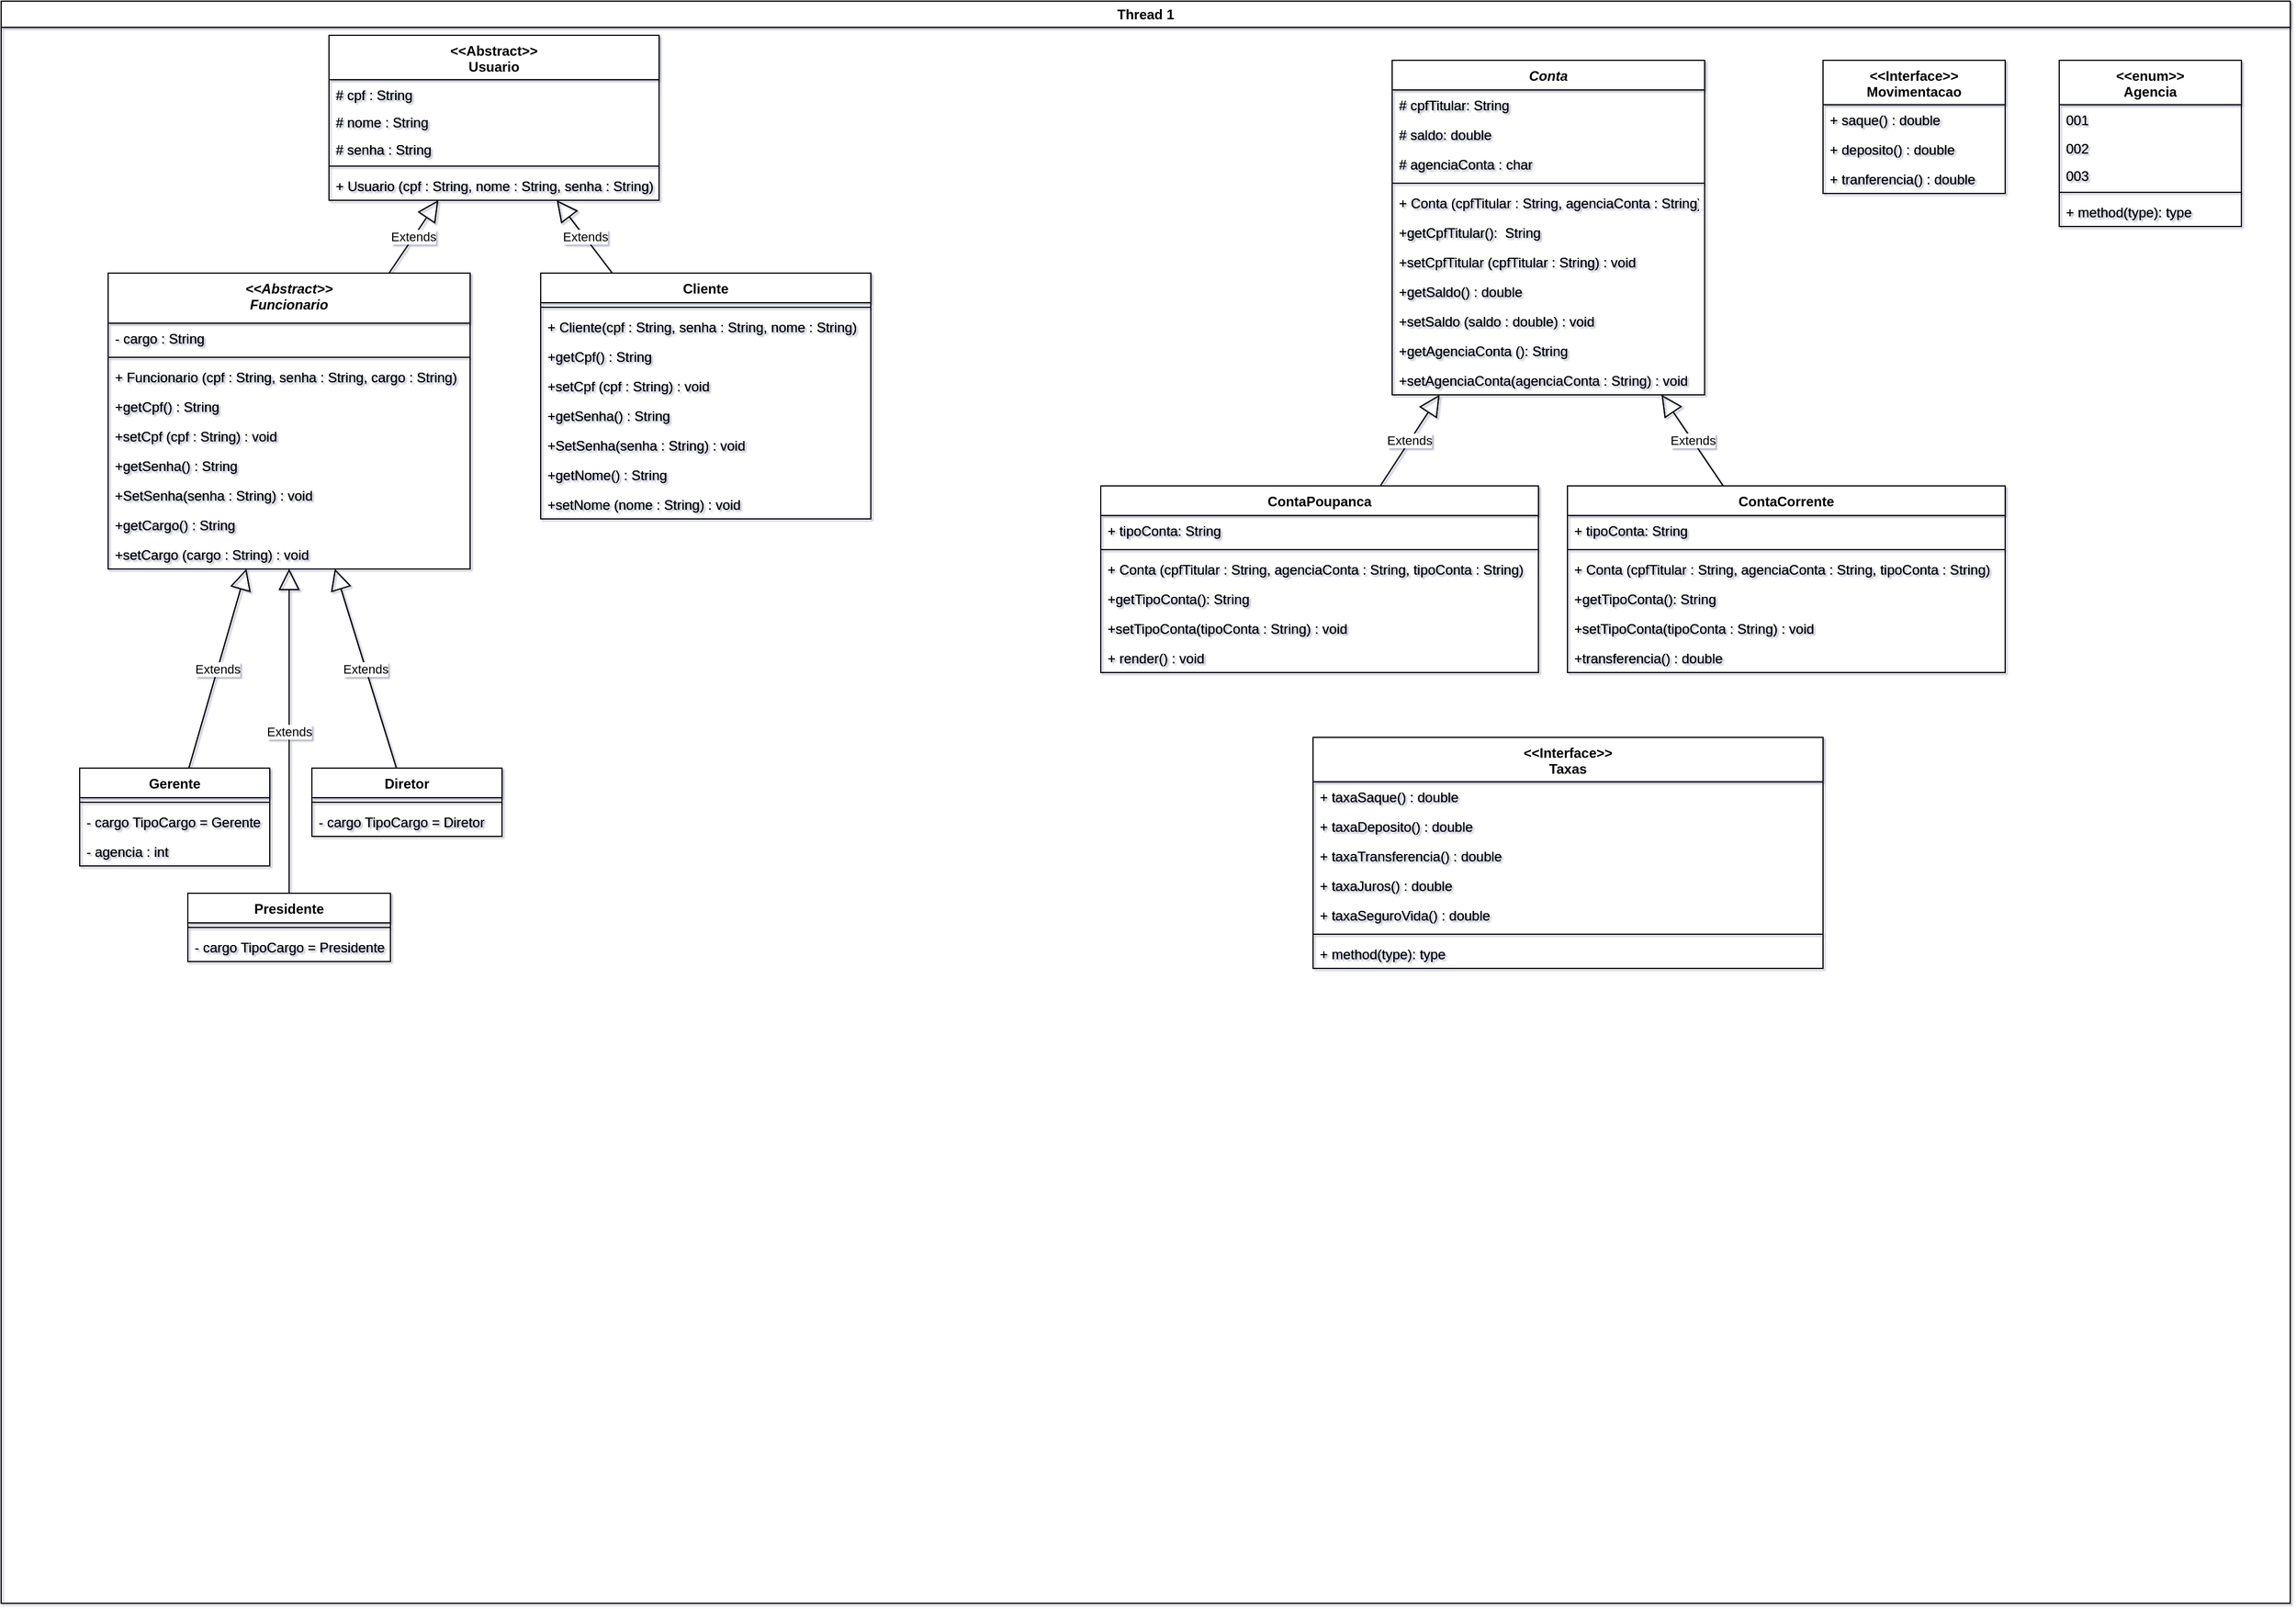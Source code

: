 <mxfile version="17.4.6" type="device"><diagram name="Page-1" id="e7e014a7-5840-1c2e-5031-d8a46d1fe8dd"><mxGraphModel dx="4279" dy="2002" grid="0" gridSize="10" guides="1" tooltips="1" connect="1" arrows="1" fold="1" page="1" pageScale="1" pageWidth="1169" pageHeight="826" background="none" math="0" shadow="1"><root><mxCell id="0"/><mxCell id="1" parent="0"/><mxCell id="2" value="Thread 1" style="swimlane;whiteSpace=wrap" parent="1" vertex="1"><mxGeometry x="-3203" y="-1528" width="2011" height="1408" as="geometry"/></mxCell><mxCell id="rDPacTQz5QNzboAVY4SP-41" value="Cliente" style="swimlane;fontStyle=1;align=center;verticalAlign=top;childLayout=stackLayout;horizontal=1;startSize=26;horizontalStack=0;resizeParent=1;resizeParentMax=0;resizeLast=0;collapsible=1;marginBottom=0;" parent="2" vertex="1"><mxGeometry x="474" y="239" width="290" height="216" as="geometry"/></mxCell><mxCell id="rDPacTQz5QNzboAVY4SP-43" value="" style="line;strokeWidth=1;fillColor=none;align=left;verticalAlign=middle;spacingTop=-1;spacingLeft=3;spacingRight=3;rotatable=0;labelPosition=right;points=[];portConstraint=eastwest;" parent="rDPacTQz5QNzboAVY4SP-41" vertex="1"><mxGeometry y="26" width="290" height="8" as="geometry"/></mxCell><mxCell id="rDPacTQz5QNzboAVY4SP-44" value="+ Cliente(cpf : String, senha : String, nome : String)" style="text;strokeColor=none;fillColor=none;align=left;verticalAlign=top;spacingLeft=4;spacingRight=4;overflow=hidden;rotatable=0;points=[[0,0.5],[1,0.5]];portConstraint=eastwest;" parent="rDPacTQz5QNzboAVY4SP-41" vertex="1"><mxGeometry y="34" width="290" height="26" as="geometry"/></mxCell><mxCell id="rDPacTQz5QNzboAVY4SP-48" value="+getCpf() : String" style="text;strokeColor=none;fillColor=none;align=left;verticalAlign=top;spacingLeft=4;spacingRight=4;overflow=hidden;rotatable=0;points=[[0,0.5],[1,0.5]];portConstraint=eastwest;" parent="rDPacTQz5QNzboAVY4SP-41" vertex="1"><mxGeometry y="60" width="290" height="26" as="geometry"/></mxCell><mxCell id="rDPacTQz5QNzboAVY4SP-47" value="+setCpf (cpf : String) : void" style="text;strokeColor=none;fillColor=none;align=left;verticalAlign=top;spacingLeft=4;spacingRight=4;overflow=hidden;rotatable=0;points=[[0,0.5],[1,0.5]];portConstraint=eastwest;" parent="rDPacTQz5QNzboAVY4SP-41" vertex="1"><mxGeometry y="86" width="290" height="26" as="geometry"/></mxCell><mxCell id="rDPacTQz5QNzboAVY4SP-59" value="+getSenha() : String" style="text;strokeColor=none;fillColor=none;align=left;verticalAlign=top;spacingLeft=4;spacingRight=4;overflow=hidden;rotatable=0;points=[[0,0.5],[1,0.5]];portConstraint=eastwest;" parent="rDPacTQz5QNzboAVY4SP-41" vertex="1"><mxGeometry y="112" width="290" height="26" as="geometry"/></mxCell><mxCell id="rDPacTQz5QNzboAVY4SP-105" value="+SetSenha(senha : String) : void" style="text;strokeColor=none;fillColor=none;align=left;verticalAlign=top;spacingLeft=4;spacingRight=4;overflow=hidden;rotatable=0;points=[[0,0.5],[1,0.5]];portConstraint=eastwest;" parent="rDPacTQz5QNzboAVY4SP-41" vertex="1"><mxGeometry y="138" width="290" height="26" as="geometry"/></mxCell><mxCell id="rDPacTQz5QNzboAVY4SP-49" value="+getNome() : String" style="text;strokeColor=none;fillColor=none;align=left;verticalAlign=top;spacingLeft=4;spacingRight=4;overflow=hidden;rotatable=0;points=[[0,0.5],[1,0.5]];portConstraint=eastwest;" parent="rDPacTQz5QNzboAVY4SP-41" vertex="1"><mxGeometry y="164" width="290" height="26" as="geometry"/></mxCell><mxCell id="rDPacTQz5QNzboAVY4SP-61" value="+setNome (nome : String) : void" style="text;strokeColor=none;fillColor=none;align=left;verticalAlign=top;spacingLeft=4;spacingRight=4;overflow=hidden;rotatable=0;points=[[0,0.5],[1,0.5]];portConstraint=eastwest;" parent="rDPacTQz5QNzboAVY4SP-41" vertex="1"><mxGeometry y="190" width="290" height="26" as="geometry"/></mxCell><mxCell id="rDPacTQz5QNzboAVY4SP-90" value="&lt;&lt;Abstract&gt;&gt;&#10;Funcionario" style="swimlane;fontStyle=3;align=center;verticalAlign=top;childLayout=stackLayout;horizontal=1;startSize=44;horizontalStack=0;resizeParent=1;resizeParentMax=0;resizeLast=0;collapsible=1;marginBottom=0;" parent="2" vertex="1"><mxGeometry x="94" y="239" width="318" height="260" as="geometry"/></mxCell><mxCell id="rDPacTQz5QNzboAVY4SP-98" value="- cargo : String" style="text;strokeColor=none;fillColor=none;align=left;verticalAlign=top;spacingLeft=4;spacingRight=4;overflow=hidden;rotatable=0;points=[[0,0.5],[1,0.5]];portConstraint=eastwest;" parent="rDPacTQz5QNzboAVY4SP-90" vertex="1"><mxGeometry y="44" width="318" height="26" as="geometry"/></mxCell><mxCell id="rDPacTQz5QNzboAVY4SP-92" value="" style="line;strokeWidth=1;fillColor=none;align=left;verticalAlign=middle;spacingTop=-1;spacingLeft=3;spacingRight=3;rotatable=0;labelPosition=right;points=[];portConstraint=eastwest;" parent="rDPacTQz5QNzboAVY4SP-90" vertex="1"><mxGeometry y="70" width="318" height="8" as="geometry"/></mxCell><mxCell id="rDPacTQz5QNzboAVY4SP-93" value="+ Funcionario (cpf : String, senha : String, cargo : String)" style="text;strokeColor=none;fillColor=none;align=left;verticalAlign=top;spacingLeft=4;spacingRight=4;overflow=hidden;rotatable=0;points=[[0,0.5],[1,0.5]];portConstraint=eastwest;" parent="rDPacTQz5QNzboAVY4SP-90" vertex="1"><mxGeometry y="78" width="318" height="26" as="geometry"/></mxCell><mxCell id="rDPacTQz5QNzboAVY4SP-101" value="+getCpf() : String" style="text;strokeColor=none;fillColor=none;align=left;verticalAlign=top;spacingLeft=4;spacingRight=4;overflow=hidden;rotatable=0;points=[[0,0.5],[1,0.5]];portConstraint=eastwest;" parent="rDPacTQz5QNzboAVY4SP-90" vertex="1"><mxGeometry y="104" width="318" height="26" as="geometry"/></mxCell><mxCell id="rDPacTQz5QNzboAVY4SP-104" value="+setCpf (cpf : String) : void" style="text;strokeColor=none;fillColor=none;align=left;verticalAlign=top;spacingLeft=4;spacingRight=4;overflow=hidden;rotatable=0;points=[[0,0.5],[1,0.5]];portConstraint=eastwest;" parent="rDPacTQz5QNzboAVY4SP-90" vertex="1"><mxGeometry y="130" width="318" height="26" as="geometry"/></mxCell><mxCell id="rDPacTQz5QNzboAVY4SP-103" value="+getSenha() : String" style="text;strokeColor=none;fillColor=none;align=left;verticalAlign=top;spacingLeft=4;spacingRight=4;overflow=hidden;rotatable=0;points=[[0,0.5],[1,0.5]];portConstraint=eastwest;" parent="rDPacTQz5QNzboAVY4SP-90" vertex="1"><mxGeometry y="156" width="318" height="26" as="geometry"/></mxCell><mxCell id="rDPacTQz5QNzboAVY4SP-99" value="+SetSenha(senha : String) : void" style="text;strokeColor=none;fillColor=none;align=left;verticalAlign=top;spacingLeft=4;spacingRight=4;overflow=hidden;rotatable=0;points=[[0,0.5],[1,0.5]];portConstraint=eastwest;" parent="rDPacTQz5QNzboAVY4SP-90" vertex="1"><mxGeometry y="182" width="318" height="26" as="geometry"/></mxCell><mxCell id="rDPacTQz5QNzboAVY4SP-102" value="+getCargo() : String" style="text;strokeColor=none;fillColor=none;align=left;verticalAlign=top;spacingLeft=4;spacingRight=4;overflow=hidden;rotatable=0;points=[[0,0.5],[1,0.5]];portConstraint=eastwest;" parent="rDPacTQz5QNzboAVY4SP-90" vertex="1"><mxGeometry y="208" width="318" height="26" as="geometry"/></mxCell><mxCell id="rDPacTQz5QNzboAVY4SP-100" value="+setCargo (cargo : String) : void" style="text;strokeColor=none;fillColor=none;align=left;verticalAlign=top;spacingLeft=4;spacingRight=4;overflow=hidden;rotatable=0;points=[[0,0.5],[1,0.5]];portConstraint=eastwest;" parent="rDPacTQz5QNzboAVY4SP-90" vertex="1"><mxGeometry y="234" width="318" height="26" as="geometry"/></mxCell><mxCell id="SGen21gXIewaCF1CxWUk-7" value="&lt;&lt;Abstract&gt;&gt;&#10;Usuario" style="swimlane;fontStyle=1;align=center;verticalAlign=top;childLayout=stackLayout;horizontal=1;startSize=39;horizontalStack=0;resizeParent=1;resizeParentMax=0;resizeLast=0;collapsible=1;marginBottom=0;" parent="2" vertex="1"><mxGeometry x="288" y="30" width="290" height="145" as="geometry"/></mxCell><mxCell id="SGen21gXIewaCF1CxWUk-11" value="# cpf : String" style="text;strokeColor=none;fillColor=none;align=left;verticalAlign=top;spacingLeft=4;spacingRight=4;overflow=hidden;rotatable=0;points=[[0,0.5],[1,0.5]];portConstraint=eastwest;" parent="SGen21gXIewaCF1CxWUk-7" vertex="1"><mxGeometry y="39" width="290" height="24" as="geometry"/></mxCell><mxCell id="SGen21gXIewaCF1CxWUk-13" value="# nome : String" style="text;strokeColor=none;fillColor=none;align=left;verticalAlign=top;spacingLeft=4;spacingRight=4;overflow=hidden;rotatable=0;points=[[0,0.5],[1,0.5]];portConstraint=eastwest;" parent="SGen21gXIewaCF1CxWUk-7" vertex="1"><mxGeometry y="63" width="290" height="24" as="geometry"/></mxCell><mxCell id="SGen21gXIewaCF1CxWUk-12" value="# senha : String" style="text;align=left;verticalAlign=top;spacingLeft=4;spacingRight=4;overflow=hidden;rotatable=0;points=[[0,0.5],[1,0.5]];portConstraint=eastwest;" parent="SGen21gXIewaCF1CxWUk-7" vertex="1"><mxGeometry y="87" width="290" height="24" as="geometry"/></mxCell><mxCell id="SGen21gXIewaCF1CxWUk-9" value="" style="line;strokeWidth=1;fillColor=none;align=left;verticalAlign=middle;spacingTop=-1;spacingLeft=3;spacingRight=3;rotatable=0;labelPosition=right;points=[];portConstraint=eastwest;" parent="SGen21gXIewaCF1CxWUk-7" vertex="1"><mxGeometry y="111" width="290" height="8" as="geometry"/></mxCell><mxCell id="SGen21gXIewaCF1CxWUk-10" value="+ Usuario (cpf : String, nome : String, senha : String) " style="text;strokeColor=none;fillColor=none;align=left;verticalAlign=top;spacingLeft=4;spacingRight=4;overflow=hidden;rotatable=0;points=[[0,0.5],[1,0.5]];portConstraint=eastwest;" parent="SGen21gXIewaCF1CxWUk-7" vertex="1"><mxGeometry y="119" width="290" height="26" as="geometry"/></mxCell><mxCell id="rDPacTQz5QNzboAVY4SP-62" value="Conta" style="swimlane;fontStyle=3;align=center;verticalAlign=top;childLayout=stackLayout;horizontal=1;startSize=26;horizontalStack=0;resizeParent=1;resizeParentMax=0;resizeLast=0;collapsible=1;marginBottom=0;" parent="2" vertex="1"><mxGeometry x="1222" y="52" width="274.5" height="294" as="geometry"/></mxCell><mxCell id="rDPacTQz5QNzboAVY4SP-63" value="# cpfTitular: String" style="text;strokeColor=none;fillColor=none;align=left;verticalAlign=top;spacingLeft=4;spacingRight=4;overflow=hidden;rotatable=0;points=[[0,0.5],[1,0.5]];portConstraint=eastwest;" parent="rDPacTQz5QNzboAVY4SP-62" vertex="1"><mxGeometry y="26" width="274.5" height="26" as="geometry"/></mxCell><mxCell id="rDPacTQz5QNzboAVY4SP-66" value="# saldo: double" style="text;strokeColor=none;fillColor=none;align=left;verticalAlign=top;spacingLeft=4;spacingRight=4;overflow=hidden;rotatable=0;points=[[0,0.5],[1,0.5]];portConstraint=eastwest;" parent="rDPacTQz5QNzboAVY4SP-62" vertex="1"><mxGeometry y="52" width="274.5" height="26" as="geometry"/></mxCell><mxCell id="rDPacTQz5QNzboAVY4SP-67" value="# agenciaConta : char" style="text;strokeColor=none;fillColor=none;align=left;verticalAlign=top;spacingLeft=4;spacingRight=4;overflow=hidden;rotatable=0;points=[[0,0.5],[1,0.5]];portConstraint=eastwest;" parent="rDPacTQz5QNzboAVY4SP-62" vertex="1"><mxGeometry y="78" width="274.5" height="26" as="geometry"/></mxCell><mxCell id="rDPacTQz5QNzboAVY4SP-64" value="" style="line;strokeWidth=1;fillColor=none;align=left;verticalAlign=middle;spacingTop=-1;spacingLeft=3;spacingRight=3;rotatable=0;labelPosition=right;points=[];portConstraint=eastwest;" parent="rDPacTQz5QNzboAVY4SP-62" vertex="1"><mxGeometry y="104" width="274.5" height="8" as="geometry"/></mxCell><mxCell id="rDPacTQz5QNzboAVY4SP-65" value="+ Conta (cpfTitular : String, agenciaConta : String)" style="text;strokeColor=none;fillColor=none;align=left;verticalAlign=top;spacingLeft=4;spacingRight=4;overflow=hidden;rotatable=0;points=[[0,0.5],[1,0.5]];portConstraint=eastwest;" parent="rDPacTQz5QNzboAVY4SP-62" vertex="1"><mxGeometry y="112" width="274.5" height="26" as="geometry"/></mxCell><mxCell id="rDPacTQz5QNzboAVY4SP-69" value="+getCpfTitular():  String" style="text;strokeColor=none;fillColor=none;align=left;verticalAlign=top;spacingLeft=4;spacingRight=4;overflow=hidden;rotatable=0;points=[[0,0.5],[1,0.5]];portConstraint=eastwest;" parent="rDPacTQz5QNzboAVY4SP-62" vertex="1"><mxGeometry y="138" width="274.5" height="26" as="geometry"/></mxCell><mxCell id="rDPacTQz5QNzboAVY4SP-73" value="+setCpfTitular (cpfTitular : String) : void" style="text;strokeColor=none;fillColor=none;align=left;verticalAlign=top;spacingLeft=4;spacingRight=4;overflow=hidden;rotatable=0;points=[[0,0.5],[1,0.5]];portConstraint=eastwest;" parent="rDPacTQz5QNzboAVY4SP-62" vertex="1"><mxGeometry y="164" width="274.5" height="26" as="geometry"/></mxCell><mxCell id="rDPacTQz5QNzboAVY4SP-74" value="+getSaldo() : double" style="text;strokeColor=none;fillColor=none;align=left;verticalAlign=top;spacingLeft=4;spacingRight=4;overflow=hidden;rotatable=0;points=[[0,0.5],[1,0.5]];portConstraint=eastwest;" parent="rDPacTQz5QNzboAVY4SP-62" vertex="1"><mxGeometry y="190" width="274.5" height="26" as="geometry"/></mxCell><mxCell id="rDPacTQz5QNzboAVY4SP-72" value="+setSaldo (saldo : double) : void" style="text;strokeColor=none;fillColor=none;align=left;verticalAlign=top;spacingLeft=4;spacingRight=4;overflow=hidden;rotatable=0;points=[[0,0.5],[1,0.5]];portConstraint=eastwest;" parent="rDPacTQz5QNzboAVY4SP-62" vertex="1"><mxGeometry y="216" width="274.5" height="26" as="geometry"/></mxCell><mxCell id="rDPacTQz5QNzboAVY4SP-70" value="+getAgenciaConta (): String" style="text;strokeColor=none;fillColor=none;align=left;verticalAlign=top;spacingLeft=4;spacingRight=4;overflow=hidden;rotatable=0;points=[[0,0.5],[1,0.5]];portConstraint=eastwest;" parent="rDPacTQz5QNzboAVY4SP-62" vertex="1"><mxGeometry y="242" width="274.5" height="26" as="geometry"/></mxCell><mxCell id="rDPacTQz5QNzboAVY4SP-71" value="+setAgenciaConta(agenciaConta : String) : void" style="text;strokeColor=none;fillColor=none;align=left;verticalAlign=top;spacingLeft=4;spacingRight=4;overflow=hidden;rotatable=0;points=[[0,0.5],[1,0.5]];portConstraint=eastwest;" parent="rDPacTQz5QNzboAVY4SP-62" vertex="1"><mxGeometry y="268" width="274.5" height="26" as="geometry"/></mxCell><mxCell id="rDPacTQz5QNzboAVY4SP-75" value="ContaCorrente" style="swimlane;fontStyle=1;align=center;verticalAlign=top;childLayout=stackLayout;horizontal=1;startSize=26;horizontalStack=0;resizeParent=1;resizeParentMax=0;resizeLast=0;collapsible=1;marginBottom=0;" parent="2" vertex="1"><mxGeometry x="1376" y="426" width="384.5" height="164" as="geometry"/></mxCell><mxCell id="rDPacTQz5QNzboAVY4SP-76" value="+ tipoConta: String" style="text;strokeColor=none;fillColor=none;align=left;verticalAlign=top;spacingLeft=4;spacingRight=4;overflow=hidden;rotatable=0;points=[[0,0.5],[1,0.5]];portConstraint=eastwest;" parent="rDPacTQz5QNzboAVY4SP-75" vertex="1"><mxGeometry y="26" width="384.5" height="26" as="geometry"/></mxCell><mxCell id="rDPacTQz5QNzboAVY4SP-77" value="" style="line;strokeWidth=1;fillColor=none;align=left;verticalAlign=middle;spacingTop=-1;spacingLeft=3;spacingRight=3;rotatable=0;labelPosition=right;points=[];portConstraint=eastwest;" parent="rDPacTQz5QNzboAVY4SP-75" vertex="1"><mxGeometry y="52" width="384.5" height="8" as="geometry"/></mxCell><mxCell id="rDPacTQz5QNzboAVY4SP-78" value="+ Conta (cpfTitular : String, agenciaConta : String, tipoConta : String)" style="text;strokeColor=none;fillColor=none;align=left;verticalAlign=top;spacingLeft=4;spacingRight=4;overflow=hidden;rotatable=0;points=[[0,0.5],[1,0.5]];portConstraint=eastwest;" parent="rDPacTQz5QNzboAVY4SP-75" vertex="1"><mxGeometry y="60" width="384.5" height="26" as="geometry"/></mxCell><mxCell id="rDPacTQz5QNzboAVY4SP-80" value="+getTipoConta(): String" style="text;strokeColor=none;fillColor=none;align=left;verticalAlign=top;spacingLeft=4;spacingRight=4;overflow=hidden;rotatable=0;points=[[0,0.5],[1,0.5]];portConstraint=eastwest;" parent="rDPacTQz5QNzboAVY4SP-75" vertex="1"><mxGeometry y="86" width="384.5" height="26" as="geometry"/></mxCell><mxCell id="rDPacTQz5QNzboAVY4SP-79" value="+setTipoConta(tipoConta : String) : void" style="text;strokeColor=none;fillColor=none;align=left;verticalAlign=top;spacingLeft=4;spacingRight=4;overflow=hidden;rotatable=0;points=[[0,0.5],[1,0.5]];portConstraint=eastwest;" parent="rDPacTQz5QNzboAVY4SP-75" vertex="1"><mxGeometry y="112" width="384.5" height="26" as="geometry"/></mxCell><mxCell id="SGen21gXIewaCF1CxWUk-6" value="+transferencia() : double" style="text;strokeColor=none;fillColor=none;align=left;verticalAlign=top;spacingLeft=4;spacingRight=4;overflow=hidden;rotatable=0;points=[[0,0.5],[1,0.5]];portConstraint=eastwest;" parent="rDPacTQz5QNzboAVY4SP-75" vertex="1"><mxGeometry y="138" width="384.5" height="26" as="geometry"/></mxCell><mxCell id="rDPacTQz5QNzboAVY4SP-82" value="ContaPoupanca" style="swimlane;fontStyle=1;align=center;verticalAlign=top;childLayout=stackLayout;horizontal=1;startSize=26;horizontalStack=0;resizeParent=1;resizeParentMax=0;resizeLast=0;collapsible=1;marginBottom=0;" parent="2" vertex="1"><mxGeometry x="966" y="426" width="384.5" height="164" as="geometry"/></mxCell><mxCell id="rDPacTQz5QNzboAVY4SP-83" value="+ tipoConta: String" style="text;strokeColor=none;fillColor=none;align=left;verticalAlign=top;spacingLeft=4;spacingRight=4;overflow=hidden;rotatable=0;points=[[0,0.5],[1,0.5]];portConstraint=eastwest;" parent="rDPacTQz5QNzboAVY4SP-82" vertex="1"><mxGeometry y="26" width="384.5" height="26" as="geometry"/></mxCell><mxCell id="rDPacTQz5QNzboAVY4SP-84" value="" style="line;strokeWidth=1;fillColor=none;align=left;verticalAlign=middle;spacingTop=-1;spacingLeft=3;spacingRight=3;rotatable=0;labelPosition=right;points=[];portConstraint=eastwest;" parent="rDPacTQz5QNzboAVY4SP-82" vertex="1"><mxGeometry y="52" width="384.5" height="8" as="geometry"/></mxCell><mxCell id="rDPacTQz5QNzboAVY4SP-85" value="+ Conta (cpfTitular : String, agenciaConta : String, tipoConta : String)" style="text;strokeColor=none;fillColor=none;align=left;verticalAlign=top;spacingLeft=4;spacingRight=4;overflow=hidden;rotatable=0;points=[[0,0.5],[1,0.5]];portConstraint=eastwest;" parent="rDPacTQz5QNzboAVY4SP-82" vertex="1"><mxGeometry y="60" width="384.5" height="26" as="geometry"/></mxCell><mxCell id="rDPacTQz5QNzboAVY4SP-86" value="+getTipoConta(): String" style="text;strokeColor=none;fillColor=none;align=left;verticalAlign=top;spacingLeft=4;spacingRight=4;overflow=hidden;rotatable=0;points=[[0,0.5],[1,0.5]];portConstraint=eastwest;" parent="rDPacTQz5QNzboAVY4SP-82" vertex="1"><mxGeometry y="86" width="384.5" height="26" as="geometry"/></mxCell><mxCell id="SGen21gXIewaCF1CxWUk-5" value="+setTipoConta(tipoConta : String) : void" style="text;strokeColor=none;fillColor=none;align=left;verticalAlign=top;spacingLeft=4;spacingRight=4;overflow=hidden;rotatable=0;points=[[0,0.5],[1,0.5]];portConstraint=eastwest;" parent="rDPacTQz5QNzboAVY4SP-82" vertex="1"><mxGeometry y="112" width="384.5" height="26" as="geometry"/></mxCell><mxCell id="rDPacTQz5QNzboAVY4SP-87" value="+ render() : void" style="text;strokeColor=none;fillColor=none;align=left;verticalAlign=top;spacingLeft=4;spacingRight=4;overflow=hidden;rotatable=0;points=[[0,0.5],[1,0.5]];portConstraint=eastwest;" parent="rDPacTQz5QNzboAVY4SP-82" vertex="1"><mxGeometry y="138" width="384.5" height="26" as="geometry"/></mxCell><mxCell id="SGen21gXIewaCF1CxWUk-30" value="&lt;&lt;Interface&gt;&gt;&#10;Movimentacao" style="swimlane;fontStyle=1;align=center;verticalAlign=top;childLayout=stackLayout;horizontal=1;startSize=39;horizontalStack=0;resizeParent=1;resizeParentMax=0;resizeLast=0;collapsible=1;marginBottom=0;" parent="2" vertex="1"><mxGeometry x="1600.5" y="52" width="160" height="117" as="geometry"/></mxCell><mxCell id="SGen21gXIewaCF1CxWUk-31" value="+ saque() : double" style="text;strokeColor=none;fillColor=none;align=left;verticalAlign=top;spacingLeft=4;spacingRight=4;overflow=hidden;rotatable=0;points=[[0,0.5],[1,0.5]];portConstraint=eastwest;" parent="SGen21gXIewaCF1CxWUk-30" vertex="1"><mxGeometry y="39" width="160" height="26" as="geometry"/></mxCell><mxCell id="SGen21gXIewaCF1CxWUk-34" value="+ deposito() : double" style="text;strokeColor=none;fillColor=none;align=left;verticalAlign=top;spacingLeft=4;spacingRight=4;overflow=hidden;rotatable=0;points=[[0,0.5],[1,0.5]];portConstraint=eastwest;" parent="SGen21gXIewaCF1CxWUk-30" vertex="1"><mxGeometry y="65" width="160" height="26" as="geometry"/></mxCell><mxCell id="SGen21gXIewaCF1CxWUk-35" value="+ tranferencia() : double" style="text;strokeColor=none;fillColor=none;align=left;verticalAlign=top;spacingLeft=4;spacingRight=4;overflow=hidden;rotatable=0;points=[[0,0.5],[1,0.5]];portConstraint=eastwest;" parent="SGen21gXIewaCF1CxWUk-30" vertex="1"><mxGeometry y="91" width="160" height="26" as="geometry"/></mxCell><mxCell id="SGen21gXIewaCF1CxWUk-36" value="&lt;&lt;Interface&gt;&gt;&#10;Taxas&#10;" style="swimlane;fontStyle=1;align=center;verticalAlign=top;childLayout=stackLayout;horizontal=1;startSize=39;horizontalStack=0;resizeParent=1;resizeParentMax=0;resizeLast=0;collapsible=1;marginBottom=0;" parent="2" vertex="1"><mxGeometry x="1152.5" y="647" width="448" height="203" as="geometry"/></mxCell><mxCell id="SGen21gXIewaCF1CxWUk-37" value="+ taxaSaque() : double" style="text;strokeColor=none;fillColor=none;align=left;verticalAlign=top;spacingLeft=4;spacingRight=4;overflow=hidden;rotatable=0;points=[[0,0.5],[1,0.5]];portConstraint=eastwest;" parent="SGen21gXIewaCF1CxWUk-36" vertex="1"><mxGeometry y="39" width="448" height="26" as="geometry"/></mxCell><mxCell id="SGen21gXIewaCF1CxWUk-40" value="+ taxaDeposito() : double" style="text;strokeColor=none;fillColor=none;align=left;verticalAlign=top;spacingLeft=4;spacingRight=4;overflow=hidden;rotatable=0;points=[[0,0.5],[1,0.5]];portConstraint=eastwest;" parent="SGen21gXIewaCF1CxWUk-36" vertex="1"><mxGeometry y="65" width="448" height="26" as="geometry"/></mxCell><mxCell id="SGen21gXIewaCF1CxWUk-42" value="+ taxaTransferencia() : double" style="text;strokeColor=none;fillColor=none;align=left;verticalAlign=top;spacingLeft=4;spacingRight=4;overflow=hidden;rotatable=0;points=[[0,0.5],[1,0.5]];portConstraint=eastwest;" parent="SGen21gXIewaCF1CxWUk-36" vertex="1"><mxGeometry y="91" width="448" height="26" as="geometry"/></mxCell><mxCell id="SGen21gXIewaCF1CxWUk-41" value="+ taxaJuros() : double" style="text;strokeColor=none;fillColor=none;align=left;verticalAlign=top;spacingLeft=4;spacingRight=4;overflow=hidden;rotatable=0;points=[[0,0.5],[1,0.5]];portConstraint=eastwest;" parent="SGen21gXIewaCF1CxWUk-36" vertex="1"><mxGeometry y="117" width="448" height="26" as="geometry"/></mxCell><mxCell id="SGen21gXIewaCF1CxWUk-43" value="+ taxaSeguroVida() : double" style="text;strokeColor=none;fillColor=none;align=left;verticalAlign=top;spacingLeft=4;spacingRight=4;overflow=hidden;rotatable=0;points=[[0,0.5],[1,0.5]];portConstraint=eastwest;" parent="SGen21gXIewaCF1CxWUk-36" vertex="1"><mxGeometry y="143" width="448" height="26" as="geometry"/></mxCell><mxCell id="SGen21gXIewaCF1CxWUk-38" value="" style="line;strokeWidth=1;fillColor=none;align=left;verticalAlign=middle;spacingTop=-1;spacingLeft=3;spacingRight=3;rotatable=0;labelPosition=right;points=[];portConstraint=eastwest;" parent="SGen21gXIewaCF1CxWUk-36" vertex="1"><mxGeometry y="169" width="448" height="8" as="geometry"/></mxCell><mxCell id="SGen21gXIewaCF1CxWUk-39" value="+ method(type): type" style="text;strokeColor=none;fillColor=none;align=left;verticalAlign=top;spacingLeft=4;spacingRight=4;overflow=hidden;rotatable=0;points=[[0,0.5],[1,0.5]];portConstraint=eastwest;" parent="SGen21gXIewaCF1CxWUk-36" vertex="1"><mxGeometry y="177" width="448" height="26" as="geometry"/></mxCell><mxCell id="rDPacTQz5QNzboAVY4SP-106" value="Gerente" style="swimlane;fontStyle=1;align=center;verticalAlign=top;childLayout=stackLayout;horizontal=1;startSize=26;horizontalStack=0;resizeParent=1;resizeParentMax=0;resizeLast=0;collapsible=1;marginBottom=0;" parent="2" vertex="1"><mxGeometry x="69" y="674" width="167" height="86" as="geometry"/></mxCell><mxCell id="rDPacTQz5QNzboAVY4SP-108" value="" style="line;strokeWidth=1;fillColor=none;align=left;verticalAlign=middle;spacingTop=-1;spacingLeft=3;spacingRight=3;rotatable=0;labelPosition=right;points=[];portConstraint=eastwest;" parent="rDPacTQz5QNzboAVY4SP-106" vertex="1"><mxGeometry y="26" width="167" height="8" as="geometry"/></mxCell><mxCell id="rDPacTQz5QNzboAVY4SP-109" value="- cargo TipoCargo = Gerente" style="text;strokeColor=none;fillColor=none;align=left;verticalAlign=top;spacingLeft=4;spacingRight=4;overflow=hidden;rotatable=0;points=[[0,0.5],[1,0.5]];portConstraint=eastwest;" parent="rDPacTQz5QNzboAVY4SP-106" vertex="1"><mxGeometry y="34" width="167" height="26" as="geometry"/></mxCell><mxCell id="SGen21gXIewaCF1CxWUk-18" value="- agencia : int" style="text;strokeColor=none;fillColor=none;align=left;verticalAlign=top;spacingLeft=4;spacingRight=4;overflow=hidden;rotatable=0;points=[[0,0.5],[1,0.5]];portConstraint=eastwest;" parent="rDPacTQz5QNzboAVY4SP-106" vertex="1"><mxGeometry y="60" width="167" height="26" as="geometry"/></mxCell><mxCell id="SGen21gXIewaCF1CxWUk-15" value="Diretor" style="swimlane;fontStyle=1;align=center;verticalAlign=top;childLayout=stackLayout;horizontal=1;startSize=26;horizontalStack=0;resizeParent=1;resizeParentMax=0;resizeLast=0;collapsible=1;marginBottom=0;" parent="2" vertex="1"><mxGeometry x="273" y="674" width="167" height="60" as="geometry"/></mxCell><mxCell id="SGen21gXIewaCF1CxWUk-16" value="" style="line;strokeWidth=1;fillColor=none;align=left;verticalAlign=middle;spacingTop=-1;spacingLeft=3;spacingRight=3;rotatable=0;labelPosition=right;points=[];portConstraint=eastwest;" parent="SGen21gXIewaCF1CxWUk-15" vertex="1"><mxGeometry y="26" width="167" height="8" as="geometry"/></mxCell><mxCell id="SGen21gXIewaCF1CxWUk-17" value="- cargo TipoCargo = Diretor" style="text;strokeColor=none;fillColor=none;align=left;verticalAlign=top;spacingLeft=4;spacingRight=4;overflow=hidden;rotatable=0;points=[[0,0.5],[1,0.5]];portConstraint=eastwest;" parent="SGen21gXIewaCF1CxWUk-15" vertex="1"><mxGeometry y="34" width="167" height="26" as="geometry"/></mxCell><mxCell id="SGen21gXIewaCF1CxWUk-19" value="Presidente" style="swimlane;fontStyle=1;align=center;verticalAlign=top;childLayout=stackLayout;horizontal=1;startSize=26;horizontalStack=0;resizeParent=1;resizeParentMax=0;resizeLast=0;collapsible=1;marginBottom=0;" parent="2" vertex="1"><mxGeometry x="164" y="784" width="178" height="60" as="geometry"/></mxCell><mxCell id="SGen21gXIewaCF1CxWUk-20" value="" style="line;strokeWidth=1;fillColor=none;align=left;verticalAlign=middle;spacingTop=-1;spacingLeft=3;spacingRight=3;rotatable=0;labelPosition=right;points=[];portConstraint=eastwest;" parent="SGen21gXIewaCF1CxWUk-19" vertex="1"><mxGeometry y="26" width="178" height="8" as="geometry"/></mxCell><mxCell id="SGen21gXIewaCF1CxWUk-21" value="- cargo TipoCargo = Presidente" style="text;strokeColor=none;fillColor=none;align=left;verticalAlign=top;spacingLeft=4;spacingRight=4;overflow=hidden;rotatable=0;points=[[0,0.5],[1,0.5]];portConstraint=eastwest;" parent="SGen21gXIewaCF1CxWUk-19" vertex="1"><mxGeometry y="34" width="178" height="26" as="geometry"/></mxCell><mxCell id="595ADv7NKTNowscgeJ2r-43" value="Extends" style="endArrow=block;endSize=16;endFill=0;html=1;rounded=0;" edge="1" parent="2" source="rDPacTQz5QNzboAVY4SP-75" target="rDPacTQz5QNzboAVY4SP-62"><mxGeometry width="160" relative="1" as="geometry"><mxPoint x="1456" y="438" as="sourcePoint"/><mxPoint x="1644" y="333" as="targetPoint"/></mxGeometry></mxCell><mxCell id="595ADv7NKTNowscgeJ2r-42" value="Extends" style="endArrow=block;endSize=16;endFill=0;html=1;rounded=0;" edge="1" parent="2" source="rDPacTQz5QNzboAVY4SP-82" target="rDPacTQz5QNzboAVY4SP-62"><mxGeometry width="160" relative="1" as="geometry"><mxPoint x="1456" y="438" as="sourcePoint"/><mxPoint x="1616" y="438" as="targetPoint"/></mxGeometry></mxCell><mxCell id="595ADv7NKTNowscgeJ2r-46" value="Extends" style="endArrow=block;endSize=16;endFill=0;html=1;rounded=0;" edge="1" parent="2" source="rDPacTQz5QNzboAVY4SP-106" target="rDPacTQz5QNzboAVY4SP-90"><mxGeometry width="160" relative="1" as="geometry"><mxPoint x="92" y="585" as="sourcePoint"/><mxPoint x="252" y="585" as="targetPoint"/></mxGeometry></mxCell><mxCell id="595ADv7NKTNowscgeJ2r-47" value="Extends" style="endArrow=block;endSize=16;endFill=0;html=1;rounded=0;" edge="1" parent="2" source="SGen21gXIewaCF1CxWUk-15" target="rDPacTQz5QNzboAVY4SP-90"><mxGeometry width="160" relative="1" as="geometry"><mxPoint x="347" y="581" as="sourcePoint"/><mxPoint x="507" y="581" as="targetPoint"/></mxGeometry></mxCell><mxCell id="595ADv7NKTNowscgeJ2r-48" value="Extends" style="endArrow=block;endSize=16;endFill=0;html=1;rounded=0;" edge="1" parent="2" source="SGen21gXIewaCF1CxWUk-19" target="rDPacTQz5QNzboAVY4SP-90"><mxGeometry width="160" relative="1" as="geometry"><mxPoint x="512" y="781" as="sourcePoint"/><mxPoint x="672" y="781" as="targetPoint"/></mxGeometry></mxCell><mxCell id="595ADv7NKTNowscgeJ2r-49" value="Extends" style="endArrow=block;endSize=16;endFill=0;html=1;rounded=0;" edge="1" parent="2" source="rDPacTQz5QNzboAVY4SP-90" target="SGen21gXIewaCF1CxWUk-7"><mxGeometry width="160" relative="1" as="geometry"><mxPoint x="74" y="143" as="sourcePoint"/><mxPoint x="234" y="143" as="targetPoint"/></mxGeometry></mxCell><mxCell id="595ADv7NKTNowscgeJ2r-53" value="Extends" style="endArrow=block;endSize=16;endFill=0;html=1;rounded=0;" edge="1" parent="2" source="rDPacTQz5QNzboAVY4SP-41" target="SGen21gXIewaCF1CxWUk-7"><mxGeometry width="160" relative="1" as="geometry"><mxPoint x="512" y="348" as="sourcePoint"/><mxPoint x="672" y="348" as="targetPoint"/></mxGeometry></mxCell><mxCell id="595ADv7NKTNowscgeJ2r-54" value="&lt;&lt;enum&gt;&gt;&#10;Agencia" style="swimlane;fontStyle=1;align=center;verticalAlign=top;childLayout=stackLayout;horizontal=1;startSize=39;horizontalStack=0;resizeParent=1;resizeParentMax=0;resizeLast=0;collapsible=1;marginBottom=0;" vertex="1" parent="2"><mxGeometry x="1808" y="52" width="160" height="146" as="geometry"/></mxCell><mxCell id="595ADv7NKTNowscgeJ2r-56" value="001" style="text;strokeColor=none;fillColor=none;align=left;verticalAlign=top;spacingLeft=4;spacingRight=4;overflow=hidden;rotatable=0;points=[[0,0.5],[1,0.5]];portConstraint=eastwest;" vertex="1" parent="595ADv7NKTNowscgeJ2r-54"><mxGeometry y="39" width="160" height="25" as="geometry"/></mxCell><mxCell id="595ADv7NKTNowscgeJ2r-61" value="002" style="text;strokeColor=none;fillColor=none;align=left;verticalAlign=top;spacingLeft=4;spacingRight=4;overflow=hidden;rotatable=0;points=[[0,0.5],[1,0.5]];portConstraint=eastwest;" vertex="1" parent="595ADv7NKTNowscgeJ2r-54"><mxGeometry y="64" width="160" height="24" as="geometry"/></mxCell><mxCell id="595ADv7NKTNowscgeJ2r-62" value="003" style="text;strokeColor=none;fillColor=none;align=left;verticalAlign=top;spacingLeft=4;spacingRight=4;overflow=hidden;rotatable=0;points=[[0,0.5],[1,0.5]];portConstraint=eastwest;" vertex="1" parent="595ADv7NKTNowscgeJ2r-54"><mxGeometry y="88" width="160" height="24" as="geometry"/></mxCell><mxCell id="595ADv7NKTNowscgeJ2r-58" value="" style="line;strokeWidth=1;fillColor=none;align=left;verticalAlign=middle;spacingTop=-1;spacingLeft=3;spacingRight=3;rotatable=0;labelPosition=right;points=[];portConstraint=eastwest;" vertex="1" parent="595ADv7NKTNowscgeJ2r-54"><mxGeometry y="112" width="160" height="8" as="geometry"/></mxCell><mxCell id="595ADv7NKTNowscgeJ2r-59" value="+ method(type): type" style="text;strokeColor=none;fillColor=none;align=left;verticalAlign=top;spacingLeft=4;spacingRight=4;overflow=hidden;rotatable=0;points=[[0,0.5],[1,0.5]];portConstraint=eastwest;" vertex="1" parent="595ADv7NKTNowscgeJ2r-54"><mxGeometry y="120" width="160" height="26" as="geometry"/></mxCell><mxCell id="595ADv7NKTNowscgeJ2r-63" value="Thread 1" style="swimlane;whiteSpace=wrap" vertex="1" parent="1"><mxGeometry x="-3203" y="-1528" width="2011" height="1408" as="geometry"/></mxCell><mxCell id="595ADv7NKTNowscgeJ2r-64" value="Cliente" style="swimlane;fontStyle=1;align=center;verticalAlign=top;childLayout=stackLayout;horizontal=1;startSize=26;horizontalStack=0;resizeParent=1;resizeParentMax=0;resizeLast=0;collapsible=1;marginBottom=0;" vertex="1" parent="595ADv7NKTNowscgeJ2r-63"><mxGeometry x="474" y="239" width="290" height="216" as="geometry"/></mxCell><mxCell id="595ADv7NKTNowscgeJ2r-65" value="" style="line;strokeWidth=1;fillColor=none;align=left;verticalAlign=middle;spacingTop=-1;spacingLeft=3;spacingRight=3;rotatable=0;labelPosition=right;points=[];portConstraint=eastwest;" vertex="1" parent="595ADv7NKTNowscgeJ2r-64"><mxGeometry y="26" width="290" height="8" as="geometry"/></mxCell><mxCell id="595ADv7NKTNowscgeJ2r-66" value="+ Cliente(cpf : String, senha : String, nome : String)" style="text;strokeColor=none;fillColor=none;align=left;verticalAlign=top;spacingLeft=4;spacingRight=4;overflow=hidden;rotatable=0;points=[[0,0.5],[1,0.5]];portConstraint=eastwest;" vertex="1" parent="595ADv7NKTNowscgeJ2r-64"><mxGeometry y="34" width="290" height="26" as="geometry"/></mxCell><mxCell id="595ADv7NKTNowscgeJ2r-67" value="+getCpf() : String" style="text;strokeColor=none;fillColor=none;align=left;verticalAlign=top;spacingLeft=4;spacingRight=4;overflow=hidden;rotatable=0;points=[[0,0.5],[1,0.5]];portConstraint=eastwest;" vertex="1" parent="595ADv7NKTNowscgeJ2r-64"><mxGeometry y="60" width="290" height="26" as="geometry"/></mxCell><mxCell id="595ADv7NKTNowscgeJ2r-68" value="+setCpf (cpf : String) : void" style="text;strokeColor=none;fillColor=none;align=left;verticalAlign=top;spacingLeft=4;spacingRight=4;overflow=hidden;rotatable=0;points=[[0,0.5],[1,0.5]];portConstraint=eastwest;" vertex="1" parent="595ADv7NKTNowscgeJ2r-64"><mxGeometry y="86" width="290" height="26" as="geometry"/></mxCell><mxCell id="595ADv7NKTNowscgeJ2r-69" value="+getSenha() : String" style="text;strokeColor=none;fillColor=none;align=left;verticalAlign=top;spacingLeft=4;spacingRight=4;overflow=hidden;rotatable=0;points=[[0,0.5],[1,0.5]];portConstraint=eastwest;" vertex="1" parent="595ADv7NKTNowscgeJ2r-64"><mxGeometry y="112" width="290" height="26" as="geometry"/></mxCell><mxCell id="595ADv7NKTNowscgeJ2r-70" value="+SetSenha(senha : String) : void" style="text;strokeColor=none;fillColor=none;align=left;verticalAlign=top;spacingLeft=4;spacingRight=4;overflow=hidden;rotatable=0;points=[[0,0.5],[1,0.5]];portConstraint=eastwest;" vertex="1" parent="595ADv7NKTNowscgeJ2r-64"><mxGeometry y="138" width="290" height="26" as="geometry"/></mxCell><mxCell id="595ADv7NKTNowscgeJ2r-71" value="+getNome() : String" style="text;strokeColor=none;fillColor=none;align=left;verticalAlign=top;spacingLeft=4;spacingRight=4;overflow=hidden;rotatable=0;points=[[0,0.5],[1,0.5]];portConstraint=eastwest;" vertex="1" parent="595ADv7NKTNowscgeJ2r-64"><mxGeometry y="164" width="290" height="26" as="geometry"/></mxCell><mxCell id="595ADv7NKTNowscgeJ2r-72" value="+setNome (nome : String) : void" style="text;strokeColor=none;fillColor=none;align=left;verticalAlign=top;spacingLeft=4;spacingRight=4;overflow=hidden;rotatable=0;points=[[0,0.5],[1,0.5]];portConstraint=eastwest;" vertex="1" parent="595ADv7NKTNowscgeJ2r-64"><mxGeometry y="190" width="290" height="26" as="geometry"/></mxCell><mxCell id="595ADv7NKTNowscgeJ2r-73" value="&lt;&lt;Abstract&gt;&gt;&#10;Funcionario" style="swimlane;fontStyle=3;align=center;verticalAlign=top;childLayout=stackLayout;horizontal=1;startSize=44;horizontalStack=0;resizeParent=1;resizeParentMax=0;resizeLast=0;collapsible=1;marginBottom=0;" vertex="1" parent="595ADv7NKTNowscgeJ2r-63"><mxGeometry x="94" y="239" width="318" height="260" as="geometry"/></mxCell><mxCell id="595ADv7NKTNowscgeJ2r-74" value="- cargo : String" style="text;strokeColor=none;fillColor=none;align=left;verticalAlign=top;spacingLeft=4;spacingRight=4;overflow=hidden;rotatable=0;points=[[0,0.5],[1,0.5]];portConstraint=eastwest;" vertex="1" parent="595ADv7NKTNowscgeJ2r-73"><mxGeometry y="44" width="318" height="26" as="geometry"/></mxCell><mxCell id="595ADv7NKTNowscgeJ2r-75" value="" style="line;strokeWidth=1;fillColor=none;align=left;verticalAlign=middle;spacingTop=-1;spacingLeft=3;spacingRight=3;rotatable=0;labelPosition=right;points=[];portConstraint=eastwest;" vertex="1" parent="595ADv7NKTNowscgeJ2r-73"><mxGeometry y="70" width="318" height="8" as="geometry"/></mxCell><mxCell id="595ADv7NKTNowscgeJ2r-76" value="+ Funcionario (cpf : String, senha : String, cargo : String)" style="text;strokeColor=none;fillColor=none;align=left;verticalAlign=top;spacingLeft=4;spacingRight=4;overflow=hidden;rotatable=0;points=[[0,0.5],[1,0.5]];portConstraint=eastwest;" vertex="1" parent="595ADv7NKTNowscgeJ2r-73"><mxGeometry y="78" width="318" height="26" as="geometry"/></mxCell><mxCell id="595ADv7NKTNowscgeJ2r-77" value="+getCpf() : String" style="text;strokeColor=none;fillColor=none;align=left;verticalAlign=top;spacingLeft=4;spacingRight=4;overflow=hidden;rotatable=0;points=[[0,0.5],[1,0.5]];portConstraint=eastwest;" vertex="1" parent="595ADv7NKTNowscgeJ2r-73"><mxGeometry y="104" width="318" height="26" as="geometry"/></mxCell><mxCell id="595ADv7NKTNowscgeJ2r-78" value="+setCpf (cpf : String) : void" style="text;strokeColor=none;fillColor=none;align=left;verticalAlign=top;spacingLeft=4;spacingRight=4;overflow=hidden;rotatable=0;points=[[0,0.5],[1,0.5]];portConstraint=eastwest;" vertex="1" parent="595ADv7NKTNowscgeJ2r-73"><mxGeometry y="130" width="318" height="26" as="geometry"/></mxCell><mxCell id="595ADv7NKTNowscgeJ2r-79" value="+getSenha() : String" style="text;strokeColor=none;fillColor=none;align=left;verticalAlign=top;spacingLeft=4;spacingRight=4;overflow=hidden;rotatable=0;points=[[0,0.5],[1,0.5]];portConstraint=eastwest;" vertex="1" parent="595ADv7NKTNowscgeJ2r-73"><mxGeometry y="156" width="318" height="26" as="geometry"/></mxCell><mxCell id="595ADv7NKTNowscgeJ2r-80" value="+SetSenha(senha : String) : void" style="text;strokeColor=none;fillColor=none;align=left;verticalAlign=top;spacingLeft=4;spacingRight=4;overflow=hidden;rotatable=0;points=[[0,0.5],[1,0.5]];portConstraint=eastwest;" vertex="1" parent="595ADv7NKTNowscgeJ2r-73"><mxGeometry y="182" width="318" height="26" as="geometry"/></mxCell><mxCell id="595ADv7NKTNowscgeJ2r-81" value="+getCargo() : String" style="text;strokeColor=none;fillColor=none;align=left;verticalAlign=top;spacingLeft=4;spacingRight=4;overflow=hidden;rotatable=0;points=[[0,0.5],[1,0.5]];portConstraint=eastwest;" vertex="1" parent="595ADv7NKTNowscgeJ2r-73"><mxGeometry y="208" width="318" height="26" as="geometry"/></mxCell><mxCell id="595ADv7NKTNowscgeJ2r-82" value="+setCargo (cargo : String) : void" style="text;strokeColor=none;fillColor=none;align=left;verticalAlign=top;spacingLeft=4;spacingRight=4;overflow=hidden;rotatable=0;points=[[0,0.5],[1,0.5]];portConstraint=eastwest;" vertex="1" parent="595ADv7NKTNowscgeJ2r-73"><mxGeometry y="234" width="318" height="26" as="geometry"/></mxCell><mxCell id="595ADv7NKTNowscgeJ2r-83" value="&lt;&lt;Abstract&gt;&gt;&#10;Usuario" style="swimlane;fontStyle=1;align=center;verticalAlign=top;childLayout=stackLayout;horizontal=1;startSize=39;horizontalStack=0;resizeParent=1;resizeParentMax=0;resizeLast=0;collapsible=1;marginBottom=0;" vertex="1" parent="595ADv7NKTNowscgeJ2r-63"><mxGeometry x="288" y="30" width="290" height="145" as="geometry"/></mxCell><mxCell id="595ADv7NKTNowscgeJ2r-84" value="# cpf : String" style="text;strokeColor=none;fillColor=none;align=left;verticalAlign=top;spacingLeft=4;spacingRight=4;overflow=hidden;rotatable=0;points=[[0,0.5],[1,0.5]];portConstraint=eastwest;" vertex="1" parent="595ADv7NKTNowscgeJ2r-83"><mxGeometry y="39" width="290" height="24" as="geometry"/></mxCell><mxCell id="595ADv7NKTNowscgeJ2r-85" value="# nome : String" style="text;strokeColor=none;fillColor=none;align=left;verticalAlign=top;spacingLeft=4;spacingRight=4;overflow=hidden;rotatable=0;points=[[0,0.5],[1,0.5]];portConstraint=eastwest;" vertex="1" parent="595ADv7NKTNowscgeJ2r-83"><mxGeometry y="63" width="290" height="24" as="geometry"/></mxCell><mxCell id="595ADv7NKTNowscgeJ2r-86" value="# senha : String" style="text;align=left;verticalAlign=top;spacingLeft=4;spacingRight=4;overflow=hidden;rotatable=0;points=[[0,0.5],[1,0.5]];portConstraint=eastwest;" vertex="1" parent="595ADv7NKTNowscgeJ2r-83"><mxGeometry y="87" width="290" height="24" as="geometry"/></mxCell><mxCell id="595ADv7NKTNowscgeJ2r-87" value="" style="line;strokeWidth=1;fillColor=none;align=left;verticalAlign=middle;spacingTop=-1;spacingLeft=3;spacingRight=3;rotatable=0;labelPosition=right;points=[];portConstraint=eastwest;" vertex="1" parent="595ADv7NKTNowscgeJ2r-83"><mxGeometry y="111" width="290" height="8" as="geometry"/></mxCell><mxCell id="595ADv7NKTNowscgeJ2r-88" value="+ Usuario (cpf : String, nome : String, senha : String) " style="text;strokeColor=none;fillColor=none;align=left;verticalAlign=top;spacingLeft=4;spacingRight=4;overflow=hidden;rotatable=0;points=[[0,0.5],[1,0.5]];portConstraint=eastwest;" vertex="1" parent="595ADv7NKTNowscgeJ2r-83"><mxGeometry y="119" width="290" height="26" as="geometry"/></mxCell><mxCell id="595ADv7NKTNowscgeJ2r-89" value="Conta" style="swimlane;fontStyle=3;align=center;verticalAlign=top;childLayout=stackLayout;horizontal=1;startSize=26;horizontalStack=0;resizeParent=1;resizeParentMax=0;resizeLast=0;collapsible=1;marginBottom=0;" vertex="1" parent="595ADv7NKTNowscgeJ2r-63"><mxGeometry x="1222" y="52" width="274.5" height="294" as="geometry"/></mxCell><mxCell id="595ADv7NKTNowscgeJ2r-90" value="# cpfTitular: String" style="text;strokeColor=none;fillColor=none;align=left;verticalAlign=top;spacingLeft=4;spacingRight=4;overflow=hidden;rotatable=0;points=[[0,0.5],[1,0.5]];portConstraint=eastwest;" vertex="1" parent="595ADv7NKTNowscgeJ2r-89"><mxGeometry y="26" width="274.5" height="26" as="geometry"/></mxCell><mxCell id="595ADv7NKTNowscgeJ2r-91" value="# saldo: double" style="text;strokeColor=none;fillColor=none;align=left;verticalAlign=top;spacingLeft=4;spacingRight=4;overflow=hidden;rotatable=0;points=[[0,0.5],[1,0.5]];portConstraint=eastwest;" vertex="1" parent="595ADv7NKTNowscgeJ2r-89"><mxGeometry y="52" width="274.5" height="26" as="geometry"/></mxCell><mxCell id="595ADv7NKTNowscgeJ2r-92" value="# agenciaConta : char" style="text;strokeColor=none;fillColor=none;align=left;verticalAlign=top;spacingLeft=4;spacingRight=4;overflow=hidden;rotatable=0;points=[[0,0.5],[1,0.5]];portConstraint=eastwest;" vertex="1" parent="595ADv7NKTNowscgeJ2r-89"><mxGeometry y="78" width="274.5" height="26" as="geometry"/></mxCell><mxCell id="595ADv7NKTNowscgeJ2r-93" value="" style="line;strokeWidth=1;fillColor=none;align=left;verticalAlign=middle;spacingTop=-1;spacingLeft=3;spacingRight=3;rotatable=0;labelPosition=right;points=[];portConstraint=eastwest;" vertex="1" parent="595ADv7NKTNowscgeJ2r-89"><mxGeometry y="104" width="274.5" height="8" as="geometry"/></mxCell><mxCell id="595ADv7NKTNowscgeJ2r-94" value="+ Conta (cpfTitular : String, agenciaConta : String)" style="text;strokeColor=none;fillColor=none;align=left;verticalAlign=top;spacingLeft=4;spacingRight=4;overflow=hidden;rotatable=0;points=[[0,0.5],[1,0.5]];portConstraint=eastwest;" vertex="1" parent="595ADv7NKTNowscgeJ2r-89"><mxGeometry y="112" width="274.5" height="26" as="geometry"/></mxCell><mxCell id="595ADv7NKTNowscgeJ2r-95" value="+getCpfTitular():  String" style="text;strokeColor=none;fillColor=none;align=left;verticalAlign=top;spacingLeft=4;spacingRight=4;overflow=hidden;rotatable=0;points=[[0,0.5],[1,0.5]];portConstraint=eastwest;" vertex="1" parent="595ADv7NKTNowscgeJ2r-89"><mxGeometry y="138" width="274.5" height="26" as="geometry"/></mxCell><mxCell id="595ADv7NKTNowscgeJ2r-96" value="+setCpfTitular (cpfTitular : String) : void" style="text;strokeColor=none;fillColor=none;align=left;verticalAlign=top;spacingLeft=4;spacingRight=4;overflow=hidden;rotatable=0;points=[[0,0.5],[1,0.5]];portConstraint=eastwest;" vertex="1" parent="595ADv7NKTNowscgeJ2r-89"><mxGeometry y="164" width="274.5" height="26" as="geometry"/></mxCell><mxCell id="595ADv7NKTNowscgeJ2r-97" value="+getSaldo() : double" style="text;strokeColor=none;fillColor=none;align=left;verticalAlign=top;spacingLeft=4;spacingRight=4;overflow=hidden;rotatable=0;points=[[0,0.5],[1,0.5]];portConstraint=eastwest;" vertex="1" parent="595ADv7NKTNowscgeJ2r-89"><mxGeometry y="190" width="274.5" height="26" as="geometry"/></mxCell><mxCell id="595ADv7NKTNowscgeJ2r-98" value="+setSaldo (saldo : double) : void" style="text;strokeColor=none;fillColor=none;align=left;verticalAlign=top;spacingLeft=4;spacingRight=4;overflow=hidden;rotatable=0;points=[[0,0.5],[1,0.5]];portConstraint=eastwest;" vertex="1" parent="595ADv7NKTNowscgeJ2r-89"><mxGeometry y="216" width="274.5" height="26" as="geometry"/></mxCell><mxCell id="595ADv7NKTNowscgeJ2r-99" value="+getAgenciaConta (): String" style="text;strokeColor=none;fillColor=none;align=left;verticalAlign=top;spacingLeft=4;spacingRight=4;overflow=hidden;rotatable=0;points=[[0,0.5],[1,0.5]];portConstraint=eastwest;" vertex="1" parent="595ADv7NKTNowscgeJ2r-89"><mxGeometry y="242" width="274.5" height="26" as="geometry"/></mxCell><mxCell id="595ADv7NKTNowscgeJ2r-100" value="+setAgenciaConta(agenciaConta : String) : void" style="text;strokeColor=none;fillColor=none;align=left;verticalAlign=top;spacingLeft=4;spacingRight=4;overflow=hidden;rotatable=0;points=[[0,0.5],[1,0.5]];portConstraint=eastwest;" vertex="1" parent="595ADv7NKTNowscgeJ2r-89"><mxGeometry y="268" width="274.5" height="26" as="geometry"/></mxCell><mxCell id="595ADv7NKTNowscgeJ2r-101" value="ContaCorrente" style="swimlane;fontStyle=1;align=center;verticalAlign=top;childLayout=stackLayout;horizontal=1;startSize=26;horizontalStack=0;resizeParent=1;resizeParentMax=0;resizeLast=0;collapsible=1;marginBottom=0;" vertex="1" parent="595ADv7NKTNowscgeJ2r-63"><mxGeometry x="1376" y="426" width="384.5" height="164" as="geometry"/></mxCell><mxCell id="595ADv7NKTNowscgeJ2r-102" value="+ tipoConta: String" style="text;strokeColor=none;fillColor=none;align=left;verticalAlign=top;spacingLeft=4;spacingRight=4;overflow=hidden;rotatable=0;points=[[0,0.5],[1,0.5]];portConstraint=eastwest;" vertex="1" parent="595ADv7NKTNowscgeJ2r-101"><mxGeometry y="26" width="384.5" height="26" as="geometry"/></mxCell><mxCell id="595ADv7NKTNowscgeJ2r-103" value="" style="line;strokeWidth=1;fillColor=none;align=left;verticalAlign=middle;spacingTop=-1;spacingLeft=3;spacingRight=3;rotatable=0;labelPosition=right;points=[];portConstraint=eastwest;" vertex="1" parent="595ADv7NKTNowscgeJ2r-101"><mxGeometry y="52" width="384.5" height="8" as="geometry"/></mxCell><mxCell id="595ADv7NKTNowscgeJ2r-104" value="+ Conta (cpfTitular : String, agenciaConta : String, tipoConta : String)" style="text;strokeColor=none;fillColor=none;align=left;verticalAlign=top;spacingLeft=4;spacingRight=4;overflow=hidden;rotatable=0;points=[[0,0.5],[1,0.5]];portConstraint=eastwest;" vertex="1" parent="595ADv7NKTNowscgeJ2r-101"><mxGeometry y="60" width="384.5" height="26" as="geometry"/></mxCell><mxCell id="595ADv7NKTNowscgeJ2r-105" value="+getTipoConta(): String" style="text;strokeColor=none;fillColor=none;align=left;verticalAlign=top;spacingLeft=4;spacingRight=4;overflow=hidden;rotatable=0;points=[[0,0.5],[1,0.5]];portConstraint=eastwest;" vertex="1" parent="595ADv7NKTNowscgeJ2r-101"><mxGeometry y="86" width="384.5" height="26" as="geometry"/></mxCell><mxCell id="595ADv7NKTNowscgeJ2r-106" value="+setTipoConta(tipoConta : String) : void" style="text;strokeColor=none;fillColor=none;align=left;verticalAlign=top;spacingLeft=4;spacingRight=4;overflow=hidden;rotatable=0;points=[[0,0.5],[1,0.5]];portConstraint=eastwest;" vertex="1" parent="595ADv7NKTNowscgeJ2r-101"><mxGeometry y="112" width="384.5" height="26" as="geometry"/></mxCell><mxCell id="595ADv7NKTNowscgeJ2r-107" value="+transferencia() : double" style="text;strokeColor=none;fillColor=none;align=left;verticalAlign=top;spacingLeft=4;spacingRight=4;overflow=hidden;rotatable=0;points=[[0,0.5],[1,0.5]];portConstraint=eastwest;" vertex="1" parent="595ADv7NKTNowscgeJ2r-101"><mxGeometry y="138" width="384.5" height="26" as="geometry"/></mxCell><mxCell id="595ADv7NKTNowscgeJ2r-108" value="ContaPoupanca" style="swimlane;fontStyle=1;align=center;verticalAlign=top;childLayout=stackLayout;horizontal=1;startSize=26;horizontalStack=0;resizeParent=1;resizeParentMax=0;resizeLast=0;collapsible=1;marginBottom=0;" vertex="1" parent="595ADv7NKTNowscgeJ2r-63"><mxGeometry x="966" y="426" width="384.5" height="164" as="geometry"/></mxCell><mxCell id="595ADv7NKTNowscgeJ2r-109" value="+ tipoConta: String" style="text;strokeColor=none;fillColor=none;align=left;verticalAlign=top;spacingLeft=4;spacingRight=4;overflow=hidden;rotatable=0;points=[[0,0.5],[1,0.5]];portConstraint=eastwest;" vertex="1" parent="595ADv7NKTNowscgeJ2r-108"><mxGeometry y="26" width="384.5" height="26" as="geometry"/></mxCell><mxCell id="595ADv7NKTNowscgeJ2r-110" value="" style="line;strokeWidth=1;fillColor=none;align=left;verticalAlign=middle;spacingTop=-1;spacingLeft=3;spacingRight=3;rotatable=0;labelPosition=right;points=[];portConstraint=eastwest;" vertex="1" parent="595ADv7NKTNowscgeJ2r-108"><mxGeometry y="52" width="384.5" height="8" as="geometry"/></mxCell><mxCell id="595ADv7NKTNowscgeJ2r-111" value="+ Conta (cpfTitular : String, agenciaConta : String, tipoConta : String)" style="text;strokeColor=none;fillColor=none;align=left;verticalAlign=top;spacingLeft=4;spacingRight=4;overflow=hidden;rotatable=0;points=[[0,0.5],[1,0.5]];portConstraint=eastwest;" vertex="1" parent="595ADv7NKTNowscgeJ2r-108"><mxGeometry y="60" width="384.5" height="26" as="geometry"/></mxCell><mxCell id="595ADv7NKTNowscgeJ2r-112" value="+getTipoConta(): String" style="text;strokeColor=none;fillColor=none;align=left;verticalAlign=top;spacingLeft=4;spacingRight=4;overflow=hidden;rotatable=0;points=[[0,0.5],[1,0.5]];portConstraint=eastwest;" vertex="1" parent="595ADv7NKTNowscgeJ2r-108"><mxGeometry y="86" width="384.5" height="26" as="geometry"/></mxCell><mxCell id="595ADv7NKTNowscgeJ2r-113" value="+setTipoConta(tipoConta : String) : void" style="text;strokeColor=none;fillColor=none;align=left;verticalAlign=top;spacingLeft=4;spacingRight=4;overflow=hidden;rotatable=0;points=[[0,0.5],[1,0.5]];portConstraint=eastwest;" vertex="1" parent="595ADv7NKTNowscgeJ2r-108"><mxGeometry y="112" width="384.5" height="26" as="geometry"/></mxCell><mxCell id="595ADv7NKTNowscgeJ2r-114" value="+ render() : void" style="text;strokeColor=none;fillColor=none;align=left;verticalAlign=top;spacingLeft=4;spacingRight=4;overflow=hidden;rotatable=0;points=[[0,0.5],[1,0.5]];portConstraint=eastwest;" vertex="1" parent="595ADv7NKTNowscgeJ2r-108"><mxGeometry y="138" width="384.5" height="26" as="geometry"/></mxCell><mxCell id="595ADv7NKTNowscgeJ2r-115" value="&lt;&lt;Interface&gt;&gt;&#10;Movimentacao" style="swimlane;fontStyle=1;align=center;verticalAlign=top;childLayout=stackLayout;horizontal=1;startSize=39;horizontalStack=0;resizeParent=1;resizeParentMax=0;resizeLast=0;collapsible=1;marginBottom=0;" vertex="1" parent="595ADv7NKTNowscgeJ2r-63"><mxGeometry x="1600.5" y="52" width="160" height="117" as="geometry"/></mxCell><mxCell id="595ADv7NKTNowscgeJ2r-116" value="+ saque() : double" style="text;strokeColor=none;fillColor=none;align=left;verticalAlign=top;spacingLeft=4;spacingRight=4;overflow=hidden;rotatable=0;points=[[0,0.5],[1,0.5]];portConstraint=eastwest;" vertex="1" parent="595ADv7NKTNowscgeJ2r-115"><mxGeometry y="39" width="160" height="26" as="geometry"/></mxCell><mxCell id="595ADv7NKTNowscgeJ2r-117" value="+ deposito() : double" style="text;strokeColor=none;fillColor=none;align=left;verticalAlign=top;spacingLeft=4;spacingRight=4;overflow=hidden;rotatable=0;points=[[0,0.5],[1,0.5]];portConstraint=eastwest;" vertex="1" parent="595ADv7NKTNowscgeJ2r-115"><mxGeometry y="65" width="160" height="26" as="geometry"/></mxCell><mxCell id="595ADv7NKTNowscgeJ2r-118" value="+ tranferencia() : double" style="text;strokeColor=none;fillColor=none;align=left;verticalAlign=top;spacingLeft=4;spacingRight=4;overflow=hidden;rotatable=0;points=[[0,0.5],[1,0.5]];portConstraint=eastwest;" vertex="1" parent="595ADv7NKTNowscgeJ2r-115"><mxGeometry y="91" width="160" height="26" as="geometry"/></mxCell><mxCell id="595ADv7NKTNowscgeJ2r-119" value="&lt;&lt;Interface&gt;&gt;&#10;Taxas&#10;" style="swimlane;fontStyle=1;align=center;verticalAlign=top;childLayout=stackLayout;horizontal=1;startSize=39;horizontalStack=0;resizeParent=1;resizeParentMax=0;resizeLast=0;collapsible=1;marginBottom=0;" vertex="1" parent="595ADv7NKTNowscgeJ2r-63"><mxGeometry x="1152.5" y="647" width="448" height="203" as="geometry"/></mxCell><mxCell id="595ADv7NKTNowscgeJ2r-120" value="+ taxaSaque() : double" style="text;strokeColor=none;fillColor=none;align=left;verticalAlign=top;spacingLeft=4;spacingRight=4;overflow=hidden;rotatable=0;points=[[0,0.5],[1,0.5]];portConstraint=eastwest;" vertex="1" parent="595ADv7NKTNowscgeJ2r-119"><mxGeometry y="39" width="448" height="26" as="geometry"/></mxCell><mxCell id="595ADv7NKTNowscgeJ2r-121" value="+ taxaDeposito() : double" style="text;strokeColor=none;fillColor=none;align=left;verticalAlign=top;spacingLeft=4;spacingRight=4;overflow=hidden;rotatable=0;points=[[0,0.5],[1,0.5]];portConstraint=eastwest;" vertex="1" parent="595ADv7NKTNowscgeJ2r-119"><mxGeometry y="65" width="448" height="26" as="geometry"/></mxCell><mxCell id="595ADv7NKTNowscgeJ2r-122" value="+ taxaTransferencia() : double" style="text;strokeColor=none;fillColor=none;align=left;verticalAlign=top;spacingLeft=4;spacingRight=4;overflow=hidden;rotatable=0;points=[[0,0.5],[1,0.5]];portConstraint=eastwest;" vertex="1" parent="595ADv7NKTNowscgeJ2r-119"><mxGeometry y="91" width="448" height="26" as="geometry"/></mxCell><mxCell id="595ADv7NKTNowscgeJ2r-123" value="+ taxaJuros() : double" style="text;strokeColor=none;fillColor=none;align=left;verticalAlign=top;spacingLeft=4;spacingRight=4;overflow=hidden;rotatable=0;points=[[0,0.5],[1,0.5]];portConstraint=eastwest;" vertex="1" parent="595ADv7NKTNowscgeJ2r-119"><mxGeometry y="117" width="448" height="26" as="geometry"/></mxCell><mxCell id="595ADv7NKTNowscgeJ2r-124" value="+ taxaSeguroVida() : double" style="text;strokeColor=none;fillColor=none;align=left;verticalAlign=top;spacingLeft=4;spacingRight=4;overflow=hidden;rotatable=0;points=[[0,0.5],[1,0.5]];portConstraint=eastwest;" vertex="1" parent="595ADv7NKTNowscgeJ2r-119"><mxGeometry y="143" width="448" height="26" as="geometry"/></mxCell><mxCell id="595ADv7NKTNowscgeJ2r-125" value="" style="line;strokeWidth=1;fillColor=none;align=left;verticalAlign=middle;spacingTop=-1;spacingLeft=3;spacingRight=3;rotatable=0;labelPosition=right;points=[];portConstraint=eastwest;" vertex="1" parent="595ADv7NKTNowscgeJ2r-119"><mxGeometry y="169" width="448" height="8" as="geometry"/></mxCell><mxCell id="595ADv7NKTNowscgeJ2r-126" value="+ method(type): type" style="text;strokeColor=none;fillColor=none;align=left;verticalAlign=top;spacingLeft=4;spacingRight=4;overflow=hidden;rotatable=0;points=[[0,0.5],[1,0.5]];portConstraint=eastwest;" vertex="1" parent="595ADv7NKTNowscgeJ2r-119"><mxGeometry y="177" width="448" height="26" as="geometry"/></mxCell><mxCell id="595ADv7NKTNowscgeJ2r-127" value="Gerente" style="swimlane;fontStyle=1;align=center;verticalAlign=top;childLayout=stackLayout;horizontal=1;startSize=26;horizontalStack=0;resizeParent=1;resizeParentMax=0;resizeLast=0;collapsible=1;marginBottom=0;" vertex="1" parent="595ADv7NKTNowscgeJ2r-63"><mxGeometry x="69" y="674" width="167" height="86" as="geometry"/></mxCell><mxCell id="595ADv7NKTNowscgeJ2r-128" value="" style="line;strokeWidth=1;fillColor=none;align=left;verticalAlign=middle;spacingTop=-1;spacingLeft=3;spacingRight=3;rotatable=0;labelPosition=right;points=[];portConstraint=eastwest;" vertex="1" parent="595ADv7NKTNowscgeJ2r-127"><mxGeometry y="26" width="167" height="8" as="geometry"/></mxCell><mxCell id="595ADv7NKTNowscgeJ2r-129" value="- cargo TipoCargo = Gerente" style="text;strokeColor=none;fillColor=none;align=left;verticalAlign=top;spacingLeft=4;spacingRight=4;overflow=hidden;rotatable=0;points=[[0,0.5],[1,0.5]];portConstraint=eastwest;" vertex="1" parent="595ADv7NKTNowscgeJ2r-127"><mxGeometry y="34" width="167" height="26" as="geometry"/></mxCell><mxCell id="595ADv7NKTNowscgeJ2r-130" value="- agencia : int" style="text;strokeColor=none;fillColor=none;align=left;verticalAlign=top;spacingLeft=4;spacingRight=4;overflow=hidden;rotatable=0;points=[[0,0.5],[1,0.5]];portConstraint=eastwest;" vertex="1" parent="595ADv7NKTNowscgeJ2r-127"><mxGeometry y="60" width="167" height="26" as="geometry"/></mxCell><mxCell id="595ADv7NKTNowscgeJ2r-131" value="Diretor" style="swimlane;fontStyle=1;align=center;verticalAlign=top;childLayout=stackLayout;horizontal=1;startSize=26;horizontalStack=0;resizeParent=1;resizeParentMax=0;resizeLast=0;collapsible=1;marginBottom=0;" vertex="1" parent="595ADv7NKTNowscgeJ2r-63"><mxGeometry x="273" y="674" width="167" height="60" as="geometry"/></mxCell><mxCell id="595ADv7NKTNowscgeJ2r-132" value="" style="line;strokeWidth=1;fillColor=none;align=left;verticalAlign=middle;spacingTop=-1;spacingLeft=3;spacingRight=3;rotatable=0;labelPosition=right;points=[];portConstraint=eastwest;" vertex="1" parent="595ADv7NKTNowscgeJ2r-131"><mxGeometry y="26" width="167" height="8" as="geometry"/></mxCell><mxCell id="595ADv7NKTNowscgeJ2r-133" value="- cargo TipoCargo = Diretor" style="text;strokeColor=none;fillColor=none;align=left;verticalAlign=top;spacingLeft=4;spacingRight=4;overflow=hidden;rotatable=0;points=[[0,0.5],[1,0.5]];portConstraint=eastwest;" vertex="1" parent="595ADv7NKTNowscgeJ2r-131"><mxGeometry y="34" width="167" height="26" as="geometry"/></mxCell><mxCell id="595ADv7NKTNowscgeJ2r-134" value="Presidente" style="swimlane;fontStyle=1;align=center;verticalAlign=top;childLayout=stackLayout;horizontal=1;startSize=26;horizontalStack=0;resizeParent=1;resizeParentMax=0;resizeLast=0;collapsible=1;marginBottom=0;" vertex="1" parent="595ADv7NKTNowscgeJ2r-63"><mxGeometry x="164" y="784" width="178" height="60" as="geometry"/></mxCell><mxCell id="595ADv7NKTNowscgeJ2r-135" value="" style="line;strokeWidth=1;fillColor=none;align=left;verticalAlign=middle;spacingTop=-1;spacingLeft=3;spacingRight=3;rotatable=0;labelPosition=right;points=[];portConstraint=eastwest;" vertex="1" parent="595ADv7NKTNowscgeJ2r-134"><mxGeometry y="26" width="178" height="8" as="geometry"/></mxCell><mxCell id="595ADv7NKTNowscgeJ2r-136" value="- cargo TipoCargo = Presidente" style="text;strokeColor=none;fillColor=none;align=left;verticalAlign=top;spacingLeft=4;spacingRight=4;overflow=hidden;rotatable=0;points=[[0,0.5],[1,0.5]];portConstraint=eastwest;" vertex="1" parent="595ADv7NKTNowscgeJ2r-134"><mxGeometry y="34" width="178" height="26" as="geometry"/></mxCell><mxCell id="595ADv7NKTNowscgeJ2r-137" value="Extends" style="endArrow=block;endSize=16;endFill=0;html=1;rounded=0;" edge="1" parent="595ADv7NKTNowscgeJ2r-63" source="595ADv7NKTNowscgeJ2r-101" target="595ADv7NKTNowscgeJ2r-89"><mxGeometry width="160" relative="1" as="geometry"><mxPoint x="1456" y="438" as="sourcePoint"/><mxPoint x="1644" y="333" as="targetPoint"/></mxGeometry></mxCell><mxCell id="595ADv7NKTNowscgeJ2r-138" value="Extends" style="endArrow=block;endSize=16;endFill=0;html=1;rounded=0;" edge="1" parent="595ADv7NKTNowscgeJ2r-63" source="595ADv7NKTNowscgeJ2r-108" target="595ADv7NKTNowscgeJ2r-89"><mxGeometry width="160" relative="1" as="geometry"><mxPoint x="1456" y="438" as="sourcePoint"/><mxPoint x="1616" y="438" as="targetPoint"/></mxGeometry></mxCell><mxCell id="595ADv7NKTNowscgeJ2r-139" value="Extends" style="endArrow=block;endSize=16;endFill=0;html=1;rounded=0;" edge="1" parent="595ADv7NKTNowscgeJ2r-63" source="595ADv7NKTNowscgeJ2r-127" target="595ADv7NKTNowscgeJ2r-73"><mxGeometry width="160" relative="1" as="geometry"><mxPoint x="92" y="585" as="sourcePoint"/><mxPoint x="252" y="585" as="targetPoint"/></mxGeometry></mxCell><mxCell id="595ADv7NKTNowscgeJ2r-140" value="Extends" style="endArrow=block;endSize=16;endFill=0;html=1;rounded=0;" edge="1" parent="595ADv7NKTNowscgeJ2r-63" source="595ADv7NKTNowscgeJ2r-131" target="595ADv7NKTNowscgeJ2r-73"><mxGeometry width="160" relative="1" as="geometry"><mxPoint x="347" y="581" as="sourcePoint"/><mxPoint x="507" y="581" as="targetPoint"/></mxGeometry></mxCell><mxCell id="595ADv7NKTNowscgeJ2r-141" value="Extends" style="endArrow=block;endSize=16;endFill=0;html=1;rounded=0;" edge="1" parent="595ADv7NKTNowscgeJ2r-63" source="595ADv7NKTNowscgeJ2r-134" target="595ADv7NKTNowscgeJ2r-73"><mxGeometry width="160" relative="1" as="geometry"><mxPoint x="512" y="781" as="sourcePoint"/><mxPoint x="672" y="781" as="targetPoint"/></mxGeometry></mxCell><mxCell id="595ADv7NKTNowscgeJ2r-142" value="Extends" style="endArrow=block;endSize=16;endFill=0;html=1;rounded=0;" edge="1" parent="595ADv7NKTNowscgeJ2r-63" source="595ADv7NKTNowscgeJ2r-73" target="595ADv7NKTNowscgeJ2r-83"><mxGeometry width="160" relative="1" as="geometry"><mxPoint x="74" y="143" as="sourcePoint"/><mxPoint x="234" y="143" as="targetPoint"/></mxGeometry></mxCell><mxCell id="595ADv7NKTNowscgeJ2r-143" value="Extends" style="endArrow=block;endSize=16;endFill=0;html=1;rounded=0;" edge="1" parent="595ADv7NKTNowscgeJ2r-63" source="595ADv7NKTNowscgeJ2r-64" target="595ADv7NKTNowscgeJ2r-83"><mxGeometry width="160" relative="1" as="geometry"><mxPoint x="512" y="348" as="sourcePoint"/><mxPoint x="672" y="348" as="targetPoint"/></mxGeometry></mxCell><mxCell id="595ADv7NKTNowscgeJ2r-144" value="&lt;&lt;enum&gt;&gt;&#10;Agencia" style="swimlane;fontStyle=1;align=center;verticalAlign=top;childLayout=stackLayout;horizontal=1;startSize=39;horizontalStack=0;resizeParent=1;resizeParentMax=0;resizeLast=0;collapsible=1;marginBottom=0;" vertex="1" parent="595ADv7NKTNowscgeJ2r-63"><mxGeometry x="1808" y="52" width="160" height="146" as="geometry"/></mxCell><mxCell id="595ADv7NKTNowscgeJ2r-145" value="001" style="text;strokeColor=none;fillColor=none;align=left;verticalAlign=top;spacingLeft=4;spacingRight=4;overflow=hidden;rotatable=0;points=[[0,0.5],[1,0.5]];portConstraint=eastwest;" vertex="1" parent="595ADv7NKTNowscgeJ2r-144"><mxGeometry y="39" width="160" height="25" as="geometry"/></mxCell><mxCell id="595ADv7NKTNowscgeJ2r-146" value="002" style="text;strokeColor=none;fillColor=none;align=left;verticalAlign=top;spacingLeft=4;spacingRight=4;overflow=hidden;rotatable=0;points=[[0,0.5],[1,0.5]];portConstraint=eastwest;" vertex="1" parent="595ADv7NKTNowscgeJ2r-144"><mxGeometry y="64" width="160" height="24" as="geometry"/></mxCell><mxCell id="595ADv7NKTNowscgeJ2r-147" value="003" style="text;strokeColor=none;fillColor=none;align=left;verticalAlign=top;spacingLeft=4;spacingRight=4;overflow=hidden;rotatable=0;points=[[0,0.5],[1,0.5]];portConstraint=eastwest;" vertex="1" parent="595ADv7NKTNowscgeJ2r-144"><mxGeometry y="88" width="160" height="24" as="geometry"/></mxCell><mxCell id="595ADv7NKTNowscgeJ2r-148" value="" style="line;strokeWidth=1;fillColor=none;align=left;verticalAlign=middle;spacingTop=-1;spacingLeft=3;spacingRight=3;rotatable=0;labelPosition=right;points=[];portConstraint=eastwest;" vertex="1" parent="595ADv7NKTNowscgeJ2r-144"><mxGeometry y="112" width="160" height="8" as="geometry"/></mxCell><mxCell id="595ADv7NKTNowscgeJ2r-149" value="+ method(type): type" style="text;strokeColor=none;fillColor=none;align=left;verticalAlign=top;spacingLeft=4;spacingRight=4;overflow=hidden;rotatable=0;points=[[0,0.5],[1,0.5]];portConstraint=eastwest;" vertex="1" parent="595ADv7NKTNowscgeJ2r-144"><mxGeometry y="120" width="160" height="26" as="geometry"/></mxCell></root></mxGraphModel></diagram></mxfile>